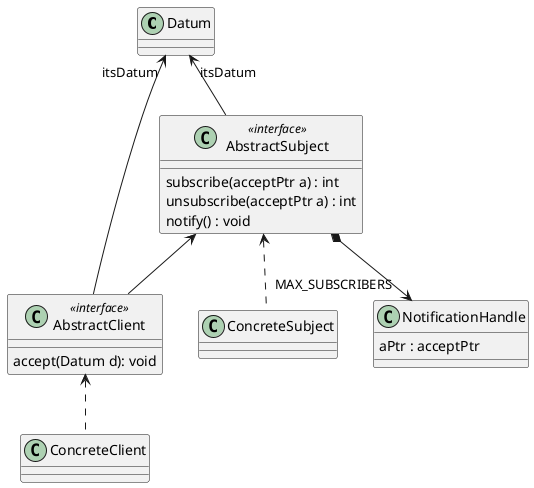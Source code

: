 @startuml observer pattern
class Datum{

}

class AbstractClient <<interface>>{
    accept(Datum d): void
}

class AbstractSubject <<interface>>{
    subscribe(acceptPtr a) : int
    unsubscribe(acceptPtr a) : int
    notify() : void
}

class ConcreteClient{

}

class ConcreteSubject{

}

class NotificationHandle{
    aPtr : acceptPtr
}

Datum "itsDatum" <-- AbstractClient
Datum "itsDatum" <-- AbstractSubject
AbstractSubject <-- AbstractClient
AbstractClient <.. ConcreteClient
AbstractSubject <.. ConcreteSubject
AbstractSubject *--> "MAX_SUBSCRIBERS" NotificationHandle

@enduml